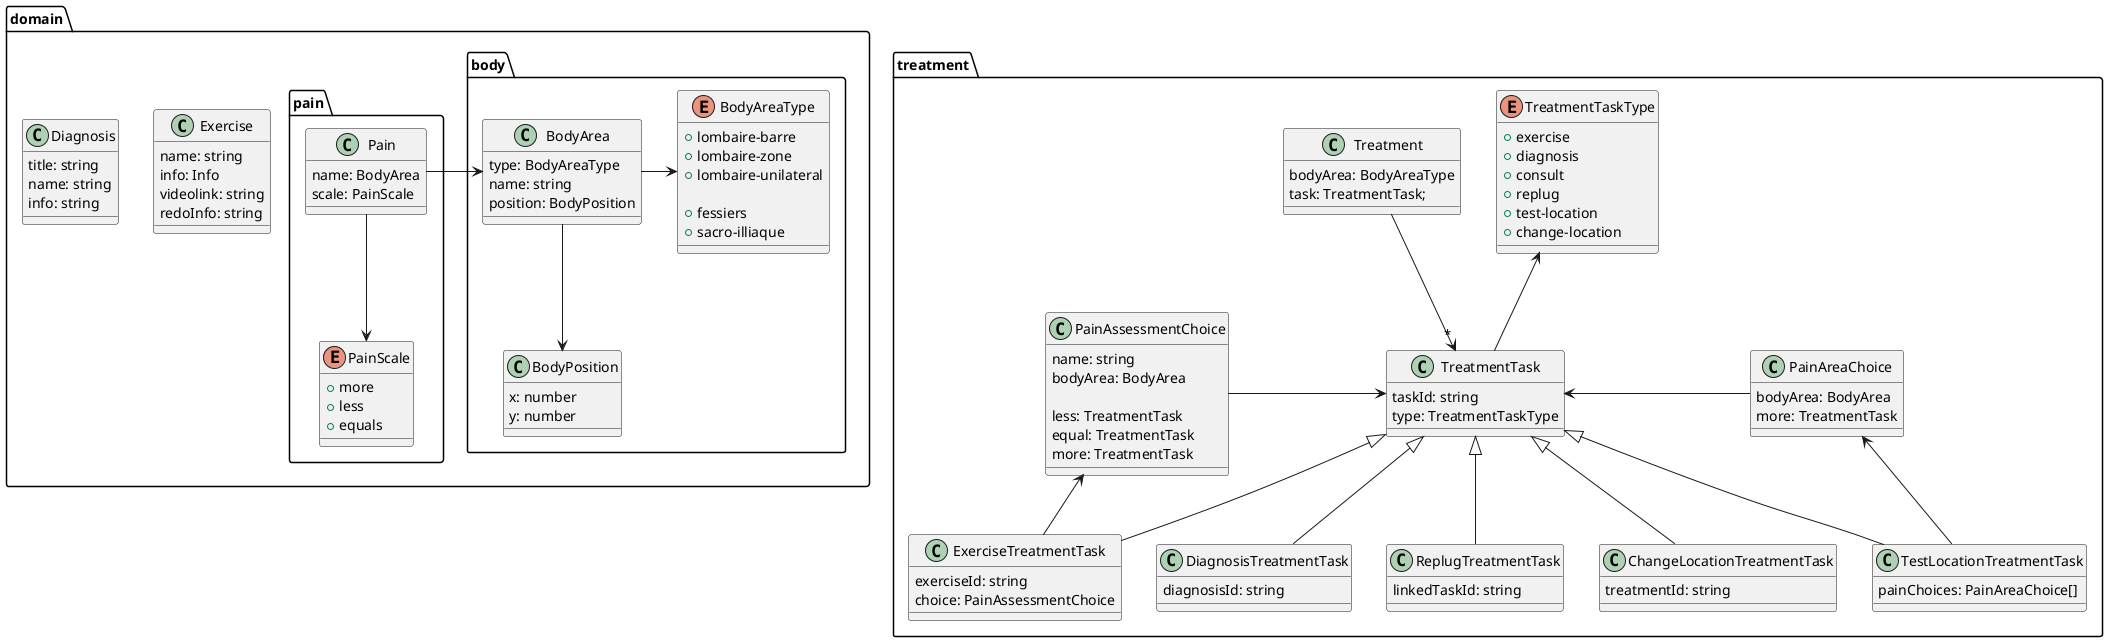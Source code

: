 @startuml

package domain {
    package body {

        class BodyArea {
            type: BodyAreaType
            name: string
            position: BodyPosition
        }

        enum BodyAreaType {
            + lombaire-barre
            + lombaire-zone
            + lombaire-unilateral

            + fessiers
            + sacro-illiaque
        }

        class BodyPosition {
            x: number
            y: number
        }

        BodyArea -r-> BodyAreaType
        BodyArea --> BodyPosition
    }

    package pain {

        class Pain {
            name: BodyArea
            scale: PainScale
        }

        enum PainScale {
            + more
            + less
            + equals
        }

        Pain --> PainScale
        Pain -r-> BodyArea
    }

    class Exercise {
        name: string
        info: Info
        videolink: string
        redoInfo: string
    }

    class Diagnosis {
        title: string
        name: string
        info: string
    }
}

package treatment {

    class Treatment {
        bodyArea: BodyAreaType
        task: TreatmentTask;
    }

    class TreatmentTask {
        taskId: string
        type: TreatmentTaskType
    }

    enum TreatmentTaskType {
        + exercise
        + diagnosis
        + consult
        + replug
        + test-location
        + change-location
        '+ pain-assessment
    }

    class ExerciseTreatmentTask {
        exerciseId: string
        choice: PainAssessmentChoice
    }

    class DiagnosisTreatmentTask {
        diagnosisId: string
    }

    class ReplugTreatmentTask {
        linkedTaskId: string
    }

    class ChangeLocationTreatmentTask {
        treatmentId: string
    }

    class TestLocationTreatmentTask {
        painChoices: PainAreaChoice[]
    }

    class PainAssessmentChoice {
        name: string
        bodyArea: BodyArea

        less: TreatmentTask
        equal: TreatmentTask
        more: TreatmentTask
    }

    class PainAreaChoice {
        bodyArea: BodyArea
        more: TreatmentTask
    }


    Treatment --> "*" TreatmentTask

    TreatmentTask -u-> TreatmentTaskType

    TreatmentTask <|-- ExerciseTreatmentTask
    TreatmentTask <|-- DiagnosisTreatmentTask
    TreatmentTask <|-- ReplugTreatmentTask
    TreatmentTask <|-- TestLocationTreatmentTask
    TreatmentTask <|--  ChangeLocationTreatmentTask

    ExerciseTreatmentTask -u-> PainAssessmentChoice
    TestLocationTreatmentTask -u-> PainAreaChoice

    PainAssessmentChoice -r-> TreatmentTask
    PainAreaChoice -l-> TreatmentTask
}

@enduml
